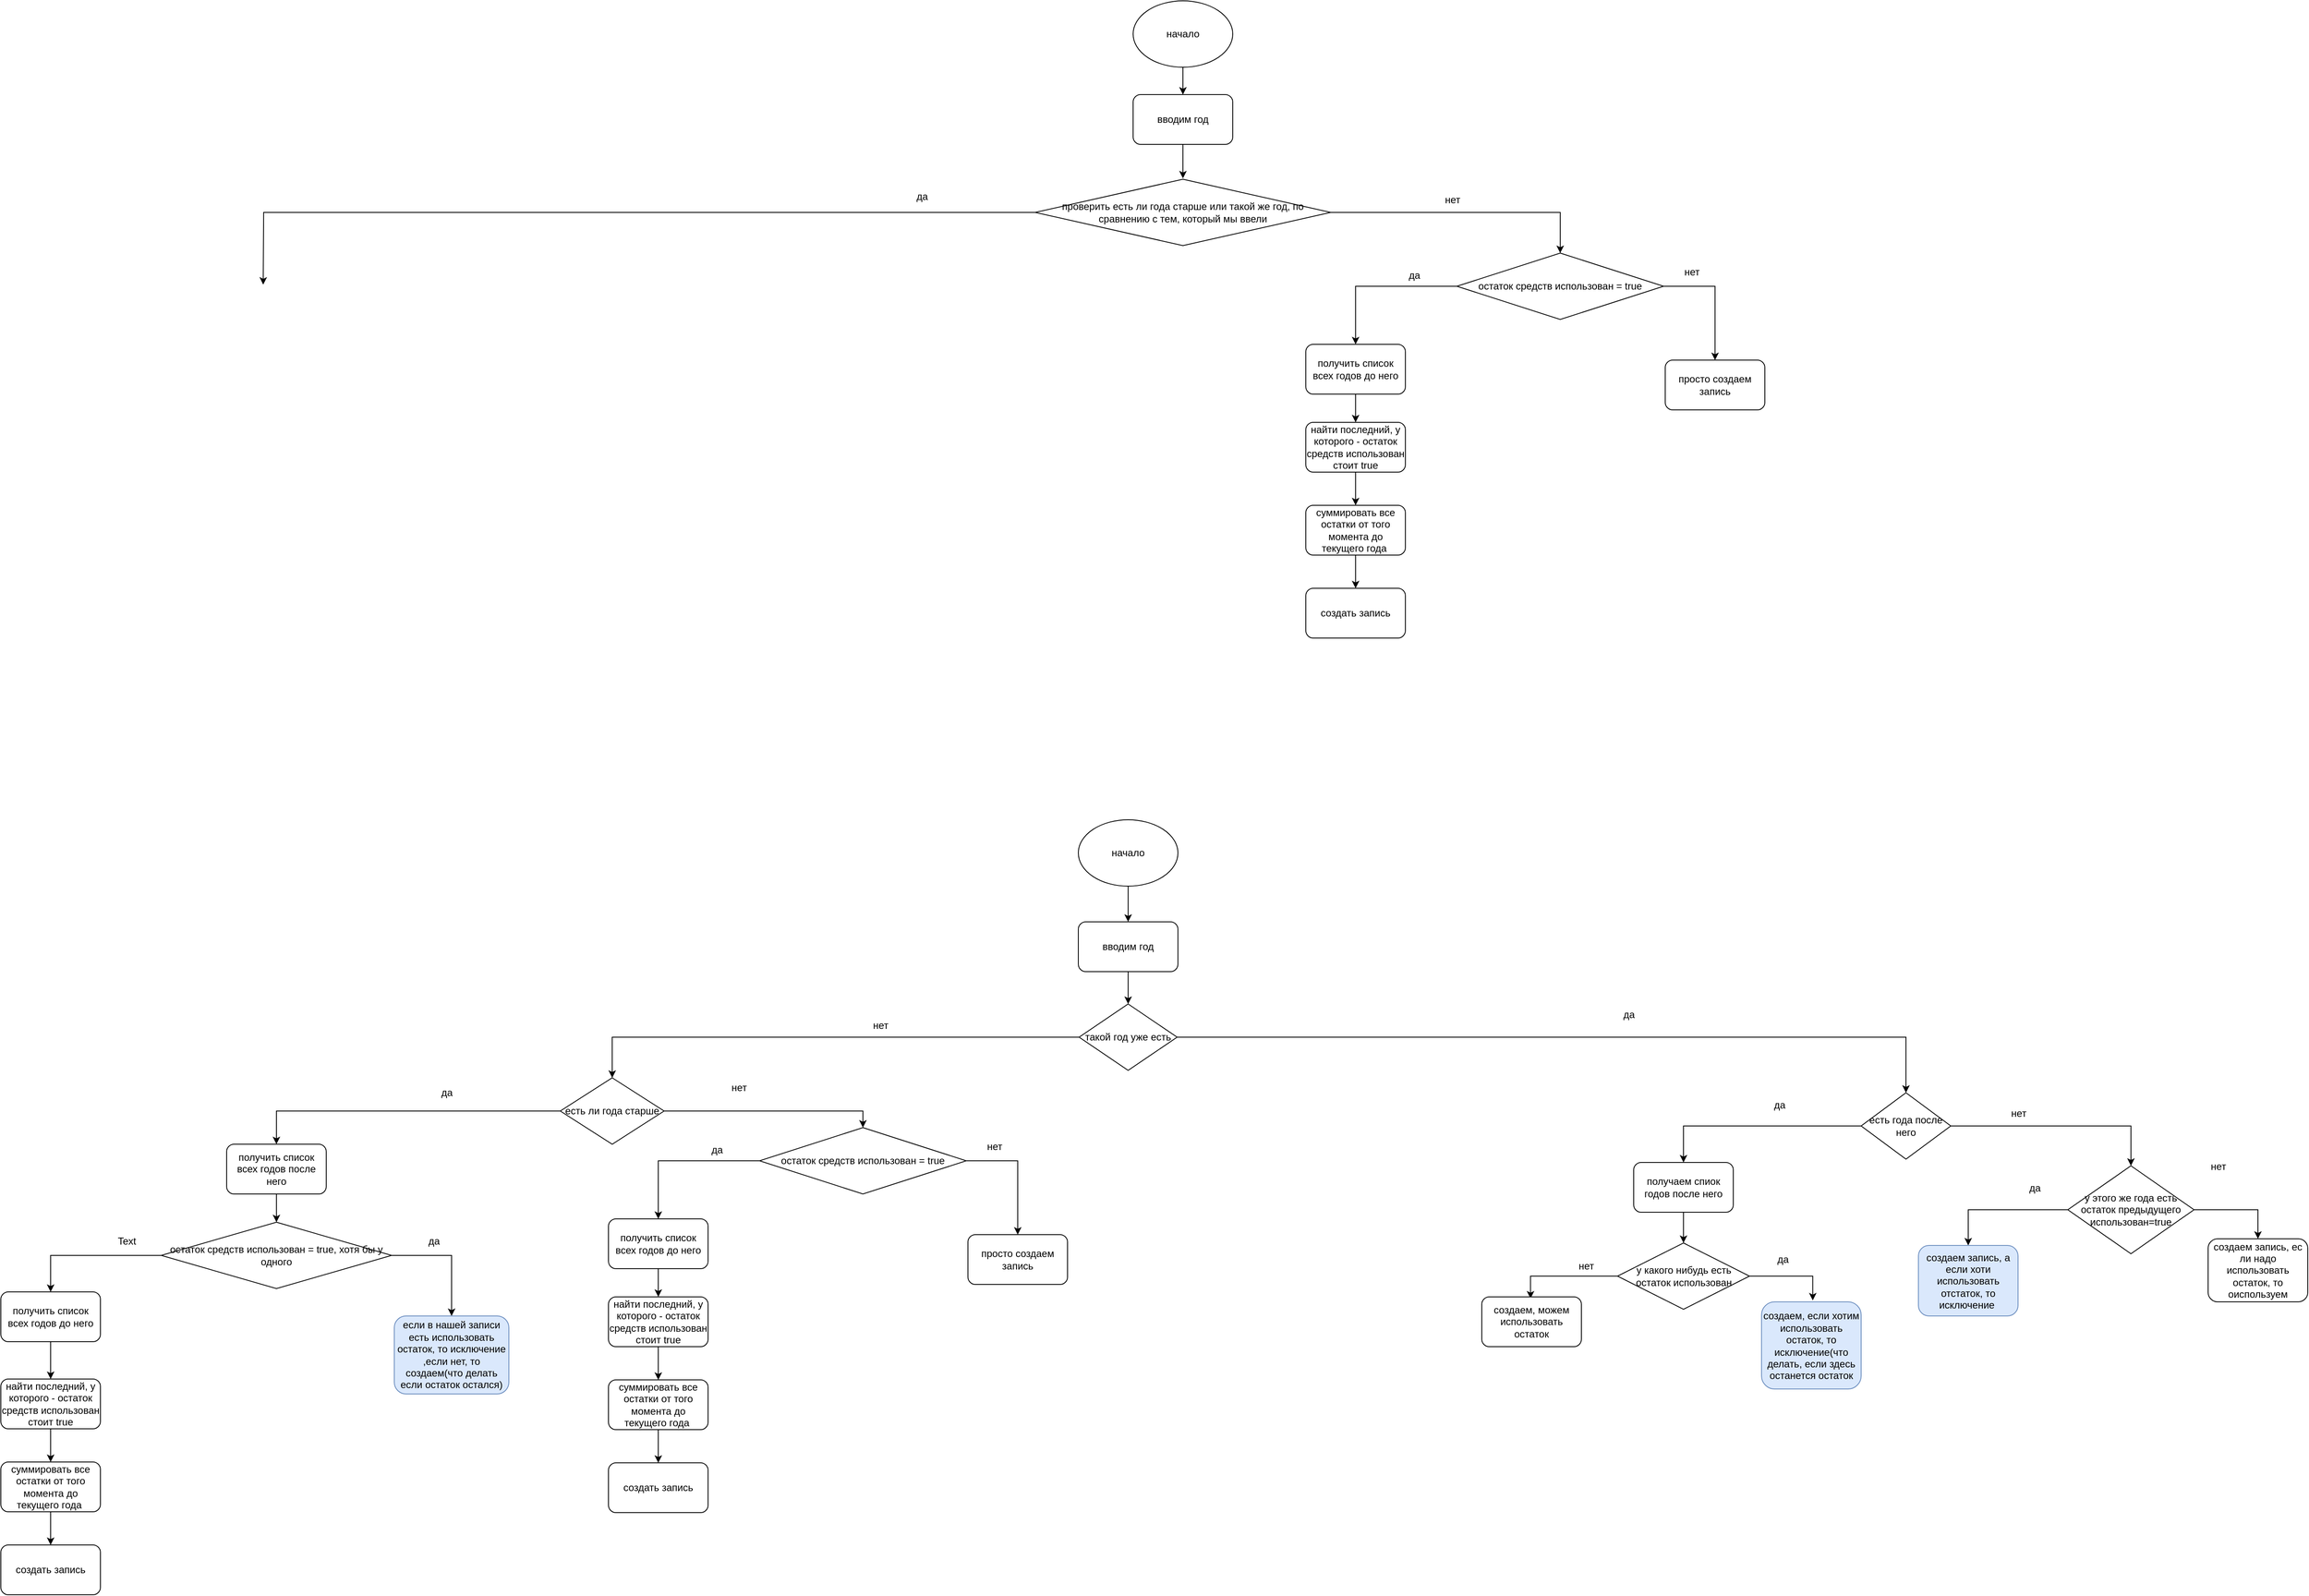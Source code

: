 <mxfile version="26.2.13">
  <diagram name="Страница — 1" id="zv4xUFrWUmvOHHc0taLi">
    <mxGraphModel dx="1680" dy="948" grid="0" gridSize="10" guides="1" tooltips="1" connect="1" arrows="1" fold="1" page="1" pageScale="1" pageWidth="3300" pageHeight="4681" math="0" shadow="0">
      <root>
        <mxCell id="0" />
        <mxCell id="1" parent="0" />
        <mxCell id="vVJx2vjfMUpWSvh_OAnS-4" style="edgeStyle=orthogonalEdgeStyle;rounded=0;orthogonalLoop=1;jettySize=auto;html=1;" parent="1" source="vVJx2vjfMUpWSvh_OAnS-1" target="vVJx2vjfMUpWSvh_OAnS-2" edge="1">
          <mxGeometry relative="1" as="geometry" />
        </mxCell>
        <mxCell id="vVJx2vjfMUpWSvh_OAnS-1" value="начало" style="ellipse;whiteSpace=wrap;html=1;" parent="1" vertex="1">
          <mxGeometry x="1826" y="161" width="120" height="80" as="geometry" />
        </mxCell>
        <mxCell id="vVJx2vjfMUpWSvh_OAnS-5" style="edgeStyle=orthogonalEdgeStyle;rounded=0;orthogonalLoop=1;jettySize=auto;html=1;" parent="1" source="vVJx2vjfMUpWSvh_OAnS-2" edge="1">
          <mxGeometry relative="1" as="geometry">
            <mxPoint x="1886" y="375" as="targetPoint" />
          </mxGeometry>
        </mxCell>
        <mxCell id="vVJx2vjfMUpWSvh_OAnS-2" value="вводим год" style="rounded=1;whiteSpace=wrap;html=1;" parent="1" vertex="1">
          <mxGeometry x="1826" y="274" width="120" height="60" as="geometry" />
        </mxCell>
        <mxCell id="vVJx2vjfMUpWSvh_OAnS-23" style="edgeStyle=orthogonalEdgeStyle;rounded=0;orthogonalLoop=1;jettySize=auto;html=1;" parent="1" source="vVJx2vjfMUpWSvh_OAnS-12" target="vVJx2vjfMUpWSvh_OAnS-22" edge="1">
          <mxGeometry relative="1" as="geometry" />
        </mxCell>
        <mxCell id="vVJx2vjfMUpWSvh_OAnS-37" style="edgeStyle=orthogonalEdgeStyle;rounded=0;orthogonalLoop=1;jettySize=auto;html=1;" parent="1" source="vVJx2vjfMUpWSvh_OAnS-12" edge="1">
          <mxGeometry relative="1" as="geometry">
            <mxPoint x="778.053" y="503.032" as="targetPoint" />
          </mxGeometry>
        </mxCell>
        <mxCell id="vVJx2vjfMUpWSvh_OAnS-12" value="проверить есть ли года старше или такой же год, по сравнению с тем, который мы ввели" style="rhombus;whiteSpace=wrap;html=1;" parent="1" vertex="1">
          <mxGeometry x="1708" y="376" width="356" height="80" as="geometry" />
        </mxCell>
        <mxCell id="vVJx2vjfMUpWSvh_OAnS-31" style="edgeStyle=orthogonalEdgeStyle;rounded=0;orthogonalLoop=1;jettySize=auto;html=1;" parent="1" source="vVJx2vjfMUpWSvh_OAnS-14" target="vVJx2vjfMUpWSvh_OAnS-19" edge="1">
          <mxGeometry relative="1" as="geometry" />
        </mxCell>
        <mxCell id="vVJx2vjfMUpWSvh_OAnS-14" value="получить список всех годов до него" style="rounded=1;whiteSpace=wrap;html=1;" parent="1" vertex="1">
          <mxGeometry x="2034" y="575" width="120" height="60" as="geometry" />
        </mxCell>
        <mxCell id="vVJx2vjfMUpWSvh_OAnS-17" value="да" style="text;html=1;align=center;verticalAlign=middle;whiteSpace=wrap;rounded=0;" parent="1" vertex="1">
          <mxGeometry x="1542" y="382" width="60" height="30" as="geometry" />
        </mxCell>
        <mxCell id="vVJx2vjfMUpWSvh_OAnS-18" value="нет" style="text;html=1;align=center;verticalAlign=middle;whiteSpace=wrap;rounded=0;" parent="1" vertex="1">
          <mxGeometry x="2181" y="386" width="60" height="30" as="geometry" />
        </mxCell>
        <mxCell id="vVJx2vjfMUpWSvh_OAnS-32" style="edgeStyle=orthogonalEdgeStyle;rounded=0;orthogonalLoop=1;jettySize=auto;html=1;entryX=0.5;entryY=0;entryDx=0;entryDy=0;" parent="1" source="vVJx2vjfMUpWSvh_OAnS-19" target="vVJx2vjfMUpWSvh_OAnS-21" edge="1">
          <mxGeometry relative="1" as="geometry" />
        </mxCell>
        <mxCell id="vVJx2vjfMUpWSvh_OAnS-19" value="найти последний, у которого - остаток средств использован стоит true" style="rounded=1;whiteSpace=wrap;html=1;" parent="1" vertex="1">
          <mxGeometry x="2034" y="669" width="120" height="60" as="geometry" />
        </mxCell>
        <mxCell id="vVJx2vjfMUpWSvh_OAnS-34" style="edgeStyle=orthogonalEdgeStyle;rounded=0;orthogonalLoop=1;jettySize=auto;html=1;entryX=0.5;entryY=0;entryDx=0;entryDy=0;" parent="1" source="vVJx2vjfMUpWSvh_OAnS-21" target="vVJx2vjfMUpWSvh_OAnS-33" edge="1">
          <mxGeometry relative="1" as="geometry" />
        </mxCell>
        <mxCell id="vVJx2vjfMUpWSvh_OAnS-21" value="суммировать все остатки от того момента до текущего года&amp;nbsp;" style="rounded=1;whiteSpace=wrap;html=1;" parent="1" vertex="1">
          <mxGeometry x="2034" y="769" width="120" height="60" as="geometry" />
        </mxCell>
        <mxCell id="vVJx2vjfMUpWSvh_OAnS-26" style="edgeStyle=orthogonalEdgeStyle;rounded=0;orthogonalLoop=1;jettySize=auto;html=1;" parent="1" source="vVJx2vjfMUpWSvh_OAnS-22" target="vVJx2vjfMUpWSvh_OAnS-24" edge="1">
          <mxGeometry relative="1" as="geometry" />
        </mxCell>
        <mxCell id="vVJx2vjfMUpWSvh_OAnS-29" style="edgeStyle=orthogonalEdgeStyle;rounded=0;orthogonalLoop=1;jettySize=auto;html=1;" parent="1" source="vVJx2vjfMUpWSvh_OAnS-22" target="vVJx2vjfMUpWSvh_OAnS-14" edge="1">
          <mxGeometry relative="1" as="geometry" />
        </mxCell>
        <mxCell id="vVJx2vjfMUpWSvh_OAnS-22" value="остаток средств использован = true" style="rhombus;whiteSpace=wrap;html=1;" parent="1" vertex="1">
          <mxGeometry x="2216" y="465" width="249" height="80" as="geometry" />
        </mxCell>
        <mxCell id="vVJx2vjfMUpWSvh_OAnS-24" value="просто создаем запись" style="rounded=1;whiteSpace=wrap;html=1;" parent="1" vertex="1">
          <mxGeometry x="2467" y="594" width="120" height="60" as="geometry" />
        </mxCell>
        <mxCell id="vVJx2vjfMUpWSvh_OAnS-27" value="нет&amp;nbsp;" style="text;html=1;align=center;verticalAlign=middle;whiteSpace=wrap;rounded=0;" parent="1" vertex="1">
          <mxGeometry x="2471" y="473" width="60" height="30" as="geometry" />
        </mxCell>
        <mxCell id="vVJx2vjfMUpWSvh_OAnS-30" value="да" style="text;html=1;align=center;verticalAlign=middle;whiteSpace=wrap;rounded=0;" parent="1" vertex="1">
          <mxGeometry x="2135" y="477" width="60" height="30" as="geometry" />
        </mxCell>
        <mxCell id="vVJx2vjfMUpWSvh_OAnS-33" value="создать запись" style="rounded=1;whiteSpace=wrap;html=1;" parent="1" vertex="1">
          <mxGeometry x="2034" y="869" width="120" height="60" as="geometry" />
        </mxCell>
        <mxCell id="vVJx2vjfMUpWSvh_OAnS-43" style="edgeStyle=orthogonalEdgeStyle;rounded=0;orthogonalLoop=1;jettySize=auto;html=1;" parent="1" source="vVJx2vjfMUpWSvh_OAnS-44" target="vVJx2vjfMUpWSvh_OAnS-45" edge="1">
          <mxGeometry relative="1" as="geometry" />
        </mxCell>
        <mxCell id="vVJx2vjfMUpWSvh_OAnS-44" value="начало" style="ellipse;whiteSpace=wrap;html=1;" parent="1" vertex="1">
          <mxGeometry x="1760" y="1148" width="120" height="80" as="geometry" />
        </mxCell>
        <mxCell id="vVJx2vjfMUpWSvh_OAnS-47" style="edgeStyle=orthogonalEdgeStyle;rounded=0;orthogonalLoop=1;jettySize=auto;html=1;" parent="1" source="vVJx2vjfMUpWSvh_OAnS-45" target="vVJx2vjfMUpWSvh_OAnS-46" edge="1">
          <mxGeometry relative="1" as="geometry" />
        </mxCell>
        <mxCell id="vVJx2vjfMUpWSvh_OAnS-45" value="вводим год" style="rounded=1;whiteSpace=wrap;html=1;" parent="1" vertex="1">
          <mxGeometry x="1760" y="1271" width="120" height="60" as="geometry" />
        </mxCell>
        <mxCell id="vVJx2vjfMUpWSvh_OAnS-48" style="edgeStyle=orthogonalEdgeStyle;rounded=0;orthogonalLoop=1;jettySize=auto;html=1;entryX=0.5;entryY=0;entryDx=0;entryDy=0;" parent="1" source="vVJx2vjfMUpWSvh_OAnS-46" target="vVJx2vjfMUpWSvh_OAnS-52" edge="1">
          <mxGeometry relative="1" as="geometry">
            <mxPoint x="1227.059" y="1410" as="targetPoint" />
          </mxGeometry>
        </mxCell>
        <mxCell id="vVJx2vjfMUpWSvh_OAnS-49" style="edgeStyle=orthogonalEdgeStyle;rounded=0;orthogonalLoop=1;jettySize=auto;html=1;entryX=0.5;entryY=0;entryDx=0;entryDy=0;" parent="1" source="vVJx2vjfMUpWSvh_OAnS-46" edge="1" target="K0V9Cg7EFA-OF0QRlVKX-1">
          <mxGeometry relative="1" as="geometry">
            <mxPoint x="2917" y="1410" as="targetPoint" />
          </mxGeometry>
        </mxCell>
        <mxCell id="vVJx2vjfMUpWSvh_OAnS-46" value="такой год уже есть" style="rhombus;whiteSpace=wrap;html=1;" parent="1" vertex="1">
          <mxGeometry x="1761" y="1370" width="118" height="80" as="geometry" />
        </mxCell>
        <mxCell id="vVJx2vjfMUpWSvh_OAnS-50" value="нет" style="text;html=1;align=center;verticalAlign=middle;whiteSpace=wrap;rounded=0;" parent="1" vertex="1">
          <mxGeometry x="1492" y="1381" width="60" height="30" as="geometry" />
        </mxCell>
        <mxCell id="vVJx2vjfMUpWSvh_OAnS-51" value="да" style="text;html=1;align=center;verticalAlign=middle;resizable=0;points=[];autosize=1;strokeColor=none;fillColor=none;" parent="1" vertex="1">
          <mxGeometry x="2407" y="1370" width="32" height="26" as="geometry" />
        </mxCell>
        <mxCell id="vVJx2vjfMUpWSvh_OAnS-53" style="edgeStyle=orthogonalEdgeStyle;rounded=0;orthogonalLoop=1;jettySize=auto;html=1;entryX=0.5;entryY=0;entryDx=0;entryDy=0;" parent="1" source="vVJx2vjfMUpWSvh_OAnS-52" target="vVJx2vjfMUpWSvh_OAnS-70" edge="1">
          <mxGeometry relative="1" as="geometry">
            <mxPoint x="783.529" y="1499" as="targetPoint" />
          </mxGeometry>
        </mxCell>
        <mxCell id="vVJx2vjfMUpWSvh_OAnS-54" style="edgeStyle=orthogonalEdgeStyle;rounded=0;orthogonalLoop=1;jettySize=auto;html=1;entryX=0.5;entryY=0;entryDx=0;entryDy=0;" parent="1" source="vVJx2vjfMUpWSvh_OAnS-52" target="vVJx2vjfMUpWSvh_OAnS-65" edge="1">
          <mxGeometry relative="1" as="geometry">
            <mxPoint x="1481.176" y="1499" as="targetPoint" />
          </mxGeometry>
        </mxCell>
        <mxCell id="vVJx2vjfMUpWSvh_OAnS-52" value="есть ли года старше" style="rhombus;whiteSpace=wrap;html=1;" parent="1" vertex="1">
          <mxGeometry x="1136" y="1459" width="125" height="80" as="geometry" />
        </mxCell>
        <mxCell id="vVJx2vjfMUpWSvh_OAnS-55" value="да" style="text;html=1;align=center;verticalAlign=middle;resizable=0;points=[];autosize=1;strokeColor=none;fillColor=none;" parent="1" vertex="1">
          <mxGeometry x="983" y="1464" width="32" height="26" as="geometry" />
        </mxCell>
        <mxCell id="vVJx2vjfMUpWSvh_OAnS-56" value="нет" style="text;html=1;align=center;verticalAlign=middle;resizable=0;points=[];autosize=1;strokeColor=none;fillColor=none;" parent="1" vertex="1">
          <mxGeometry x="1333" y="1458" width="36" height="26" as="geometry" />
        </mxCell>
        <mxCell id="vVJx2vjfMUpWSvh_OAnS-57" style="edgeStyle=orthogonalEdgeStyle;rounded=0;orthogonalLoop=1;jettySize=auto;html=1;" parent="1" source="vVJx2vjfMUpWSvh_OAnS-58" target="vVJx2vjfMUpWSvh_OAnS-60" edge="1">
          <mxGeometry relative="1" as="geometry" />
        </mxCell>
        <mxCell id="vVJx2vjfMUpWSvh_OAnS-58" value="получить список всех годов до него" style="rounded=1;whiteSpace=wrap;html=1;" parent="1" vertex="1">
          <mxGeometry x="1194" y="1629" width="120" height="60" as="geometry" />
        </mxCell>
        <mxCell id="vVJx2vjfMUpWSvh_OAnS-59" style="edgeStyle=orthogonalEdgeStyle;rounded=0;orthogonalLoop=1;jettySize=auto;html=1;entryX=0.5;entryY=0;entryDx=0;entryDy=0;" parent="1" source="vVJx2vjfMUpWSvh_OAnS-60" target="vVJx2vjfMUpWSvh_OAnS-62" edge="1">
          <mxGeometry relative="1" as="geometry" />
        </mxCell>
        <mxCell id="vVJx2vjfMUpWSvh_OAnS-60" value="найти последний, у которого - остаток средств использован стоит true" style="rounded=1;whiteSpace=wrap;html=1;" parent="1" vertex="1">
          <mxGeometry x="1194" y="1723" width="120" height="60" as="geometry" />
        </mxCell>
        <mxCell id="vVJx2vjfMUpWSvh_OAnS-61" style="edgeStyle=orthogonalEdgeStyle;rounded=0;orthogonalLoop=1;jettySize=auto;html=1;entryX=0.5;entryY=0;entryDx=0;entryDy=0;" parent="1" source="vVJx2vjfMUpWSvh_OAnS-62" target="vVJx2vjfMUpWSvh_OAnS-69" edge="1">
          <mxGeometry relative="1" as="geometry" />
        </mxCell>
        <mxCell id="vVJx2vjfMUpWSvh_OAnS-62" value="суммировать все остатки от того момента до текущего года&amp;nbsp;" style="rounded=1;whiteSpace=wrap;html=1;" parent="1" vertex="1">
          <mxGeometry x="1194" y="1823" width="120" height="60" as="geometry" />
        </mxCell>
        <mxCell id="vVJx2vjfMUpWSvh_OAnS-63" style="edgeStyle=orthogonalEdgeStyle;rounded=0;orthogonalLoop=1;jettySize=auto;html=1;" parent="1" source="vVJx2vjfMUpWSvh_OAnS-65" target="vVJx2vjfMUpWSvh_OAnS-66" edge="1">
          <mxGeometry relative="1" as="geometry" />
        </mxCell>
        <mxCell id="vVJx2vjfMUpWSvh_OAnS-64" style="edgeStyle=orthogonalEdgeStyle;rounded=0;orthogonalLoop=1;jettySize=auto;html=1;" parent="1" source="vVJx2vjfMUpWSvh_OAnS-65" target="vVJx2vjfMUpWSvh_OAnS-58" edge="1">
          <mxGeometry relative="1" as="geometry" />
        </mxCell>
        <mxCell id="vVJx2vjfMUpWSvh_OAnS-65" value="остаток средств использован = true" style="rhombus;whiteSpace=wrap;html=1;" parent="1" vertex="1">
          <mxGeometry x="1376" y="1519" width="249" height="80" as="geometry" />
        </mxCell>
        <mxCell id="vVJx2vjfMUpWSvh_OAnS-66" value="просто создаем запись" style="rounded=1;whiteSpace=wrap;html=1;" parent="1" vertex="1">
          <mxGeometry x="1627" y="1648" width="120" height="60" as="geometry" />
        </mxCell>
        <mxCell id="vVJx2vjfMUpWSvh_OAnS-67" value="нет&amp;nbsp;" style="text;html=1;align=center;verticalAlign=middle;whiteSpace=wrap;rounded=0;" parent="1" vertex="1">
          <mxGeometry x="1631" y="1527" width="60" height="30" as="geometry" />
        </mxCell>
        <mxCell id="vVJx2vjfMUpWSvh_OAnS-68" value="да" style="text;html=1;align=center;verticalAlign=middle;whiteSpace=wrap;rounded=0;" parent="1" vertex="1">
          <mxGeometry x="1295" y="1531" width="60" height="30" as="geometry" />
        </mxCell>
        <mxCell id="vVJx2vjfMUpWSvh_OAnS-69" value="создать запись" style="rounded=1;whiteSpace=wrap;html=1;" parent="1" vertex="1">
          <mxGeometry x="1194" y="1923" width="120" height="60" as="geometry" />
        </mxCell>
        <mxCell id="vVJx2vjfMUpWSvh_OAnS-73" style="edgeStyle=orthogonalEdgeStyle;rounded=0;orthogonalLoop=1;jettySize=auto;html=1;" parent="1" source="vVJx2vjfMUpWSvh_OAnS-70" target="vVJx2vjfMUpWSvh_OAnS-72" edge="1">
          <mxGeometry relative="1" as="geometry" />
        </mxCell>
        <mxCell id="vVJx2vjfMUpWSvh_OAnS-70" value="получить список всех годов после него" style="rounded=1;whiteSpace=wrap;html=1;" parent="1" vertex="1">
          <mxGeometry x="734" y="1539" width="120" height="60" as="geometry" />
        </mxCell>
        <mxCell id="vVJx2vjfMUpWSvh_OAnS-75" style="edgeStyle=orthogonalEdgeStyle;rounded=0;orthogonalLoop=1;jettySize=auto;html=1;entryX=0.5;entryY=0;entryDx=0;entryDy=0;" parent="1" source="vVJx2vjfMUpWSvh_OAnS-72" target="vVJx2vjfMUpWSvh_OAnS-81" edge="1">
          <mxGeometry relative="1" as="geometry">
            <mxPoint x="526" y="1718" as="targetPoint" />
          </mxGeometry>
        </mxCell>
        <mxCell id="vVJx2vjfMUpWSvh_OAnS-77" style="edgeStyle=orthogonalEdgeStyle;rounded=0;orthogonalLoop=1;jettySize=auto;html=1;entryX=0.5;entryY=0;entryDx=0;entryDy=0;" parent="1" source="vVJx2vjfMUpWSvh_OAnS-72" target="vVJx2vjfMUpWSvh_OAnS-76" edge="1">
          <mxGeometry relative="1" as="geometry" />
        </mxCell>
        <mxCell id="vVJx2vjfMUpWSvh_OAnS-72" value="остаток средств использован = true, хотя бы у одного" style="rhombus;whiteSpace=wrap;html=1;" parent="1" vertex="1">
          <mxGeometry x="655.25" y="1633" width="277.5" height="80" as="geometry" />
        </mxCell>
        <mxCell id="vVJx2vjfMUpWSvh_OAnS-76" value="если в нашей записи есть использовать остаток, то исключение ,если нет, то создаем(что делать если остаток остался)" style="rounded=1;whiteSpace=wrap;html=1;fillColor=#dae8fc;strokeColor=#6c8ebf;" parent="1" vertex="1">
          <mxGeometry x="936" y="1746" width="138" height="94" as="geometry" />
        </mxCell>
        <mxCell id="vVJx2vjfMUpWSvh_OAnS-78" value="да" style="text;html=1;align=center;verticalAlign=middle;whiteSpace=wrap;rounded=0;" parent="1" vertex="1">
          <mxGeometry x="954" y="1641" width="60" height="30" as="geometry" />
        </mxCell>
        <mxCell id="vVJx2vjfMUpWSvh_OAnS-79" value="Text" style="text;html=1;align=center;verticalAlign=middle;whiteSpace=wrap;rounded=0;" parent="1" vertex="1">
          <mxGeometry x="584" y="1641" width="60" height="30" as="geometry" />
        </mxCell>
        <mxCell id="vVJx2vjfMUpWSvh_OAnS-80" style="edgeStyle=orthogonalEdgeStyle;rounded=0;orthogonalLoop=1;jettySize=auto;html=1;" parent="1" source="vVJx2vjfMUpWSvh_OAnS-81" target="vVJx2vjfMUpWSvh_OAnS-83" edge="1">
          <mxGeometry relative="1" as="geometry" />
        </mxCell>
        <mxCell id="vVJx2vjfMUpWSvh_OAnS-81" value="получить список всех годов до него" style="rounded=1;whiteSpace=wrap;html=1;" parent="1" vertex="1">
          <mxGeometry x="462" y="1717" width="120" height="60" as="geometry" />
        </mxCell>
        <mxCell id="vVJx2vjfMUpWSvh_OAnS-82" style="edgeStyle=orthogonalEdgeStyle;rounded=0;orthogonalLoop=1;jettySize=auto;html=1;entryX=0.5;entryY=0;entryDx=0;entryDy=0;" parent="1" source="vVJx2vjfMUpWSvh_OAnS-83" target="vVJx2vjfMUpWSvh_OAnS-85" edge="1">
          <mxGeometry relative="1" as="geometry" />
        </mxCell>
        <mxCell id="vVJx2vjfMUpWSvh_OAnS-83" value="найти последний, у которого - остаток средств использован стоит true" style="rounded=1;whiteSpace=wrap;html=1;" parent="1" vertex="1">
          <mxGeometry x="462" y="1822" width="120" height="60" as="geometry" />
        </mxCell>
        <mxCell id="vVJx2vjfMUpWSvh_OAnS-84" style="edgeStyle=orthogonalEdgeStyle;rounded=0;orthogonalLoop=1;jettySize=auto;html=1;entryX=0.5;entryY=0;entryDx=0;entryDy=0;" parent="1" source="vVJx2vjfMUpWSvh_OAnS-85" target="vVJx2vjfMUpWSvh_OAnS-86" edge="1">
          <mxGeometry relative="1" as="geometry" />
        </mxCell>
        <mxCell id="vVJx2vjfMUpWSvh_OAnS-85" value="суммировать все остатки от того момента до текущего года&amp;nbsp;" style="rounded=1;whiteSpace=wrap;html=1;" parent="1" vertex="1">
          <mxGeometry x="462" y="1922" width="120" height="60" as="geometry" />
        </mxCell>
        <mxCell id="vVJx2vjfMUpWSvh_OAnS-86" value="создать запись" style="rounded=1;whiteSpace=wrap;html=1;" parent="1" vertex="1">
          <mxGeometry x="462" y="2022" width="120" height="60" as="geometry" />
        </mxCell>
        <mxCell id="K0V9Cg7EFA-OF0QRlVKX-2" style="edgeStyle=orthogonalEdgeStyle;rounded=0;orthogonalLoop=1;jettySize=auto;html=1;" edge="1" parent="1" source="K0V9Cg7EFA-OF0QRlVKX-1" target="K0V9Cg7EFA-OF0QRlVKX-14">
          <mxGeometry relative="1" as="geometry">
            <mxPoint x="2486.667" y="1517" as="targetPoint" />
          </mxGeometry>
        </mxCell>
        <mxCell id="K0V9Cg7EFA-OF0QRlVKX-3" style="edgeStyle=orthogonalEdgeStyle;rounded=0;orthogonalLoop=1;jettySize=auto;html=1;entryX=0.5;entryY=0;entryDx=0;entryDy=0;" edge="1" parent="1" source="K0V9Cg7EFA-OF0QRlVKX-1" target="K0V9Cg7EFA-OF0QRlVKX-7">
          <mxGeometry relative="1" as="geometry">
            <mxPoint x="2995" y="1517" as="targetPoint" />
          </mxGeometry>
        </mxCell>
        <mxCell id="K0V9Cg7EFA-OF0QRlVKX-1" value="есть года после него" style="rhombus;whiteSpace=wrap;html=1;" vertex="1" parent="1">
          <mxGeometry x="2703" y="1477" width="108" height="80" as="geometry" />
        </mxCell>
        <mxCell id="K0V9Cg7EFA-OF0QRlVKX-4" value="нет" style="text;html=1;align=center;verticalAlign=middle;whiteSpace=wrap;rounded=0;" vertex="1" parent="1">
          <mxGeometry x="2863" y="1487" width="60" height="30" as="geometry" />
        </mxCell>
        <mxCell id="K0V9Cg7EFA-OF0QRlVKX-5" value="да" style="text;html=1;align=center;verticalAlign=middle;whiteSpace=wrap;rounded=0;" vertex="1" parent="1">
          <mxGeometry x="2575" y="1477" width="60" height="30" as="geometry" />
        </mxCell>
        <mxCell id="K0V9Cg7EFA-OF0QRlVKX-8" style="edgeStyle=orthogonalEdgeStyle;rounded=0;orthogonalLoop=1;jettySize=auto;html=1;entryX=0.5;entryY=0;entryDx=0;entryDy=0;" edge="1" parent="1" source="K0V9Cg7EFA-OF0QRlVKX-7" target="K0V9Cg7EFA-OF0QRlVKX-10">
          <mxGeometry relative="1" as="geometry">
            <mxPoint x="3187.059" y="1605.0" as="targetPoint" />
          </mxGeometry>
        </mxCell>
        <mxCell id="K0V9Cg7EFA-OF0QRlVKX-11" style="edgeStyle=orthogonalEdgeStyle;rounded=0;orthogonalLoop=1;jettySize=auto;html=1;entryX=0.5;entryY=0;entryDx=0;entryDy=0;" edge="1" parent="1" source="K0V9Cg7EFA-OF0QRlVKX-7" target="K0V9Cg7EFA-OF0QRlVKX-13">
          <mxGeometry relative="1" as="geometry">
            <mxPoint x="2827.059" y="1618" as="targetPoint" />
          </mxGeometry>
        </mxCell>
        <mxCell id="K0V9Cg7EFA-OF0QRlVKX-7" value="у этого же года есть остаток предыдущего использован=true" style="rhombus;whiteSpace=wrap;html=1;" vertex="1" parent="1">
          <mxGeometry x="2952" y="1565" width="152" height="106" as="geometry" />
        </mxCell>
        <mxCell id="K0V9Cg7EFA-OF0QRlVKX-9" value="нет" style="text;html=1;align=center;verticalAlign=middle;resizable=0;points=[];autosize=1;strokeColor=none;fillColor=none;" vertex="1" parent="1">
          <mxGeometry x="3115" y="1553" width="36" height="26" as="geometry" />
        </mxCell>
        <mxCell id="K0V9Cg7EFA-OF0QRlVKX-10" value="создаем запись, ес ли надо использовать остаток, то оиспользуем" style="rounded=1;whiteSpace=wrap;html=1;" vertex="1" parent="1">
          <mxGeometry x="3121" y="1653" width="120" height="76" as="geometry" />
        </mxCell>
        <mxCell id="K0V9Cg7EFA-OF0QRlVKX-12" value="да&lt;div&gt;&lt;br&gt;&lt;/div&gt;" style="text;html=1;align=center;verticalAlign=middle;resizable=0;points=[];autosize=1;strokeColor=none;fillColor=none;" vertex="1" parent="1">
          <mxGeometry x="2896" y="1578" width="32" height="41" as="geometry" />
        </mxCell>
        <mxCell id="K0V9Cg7EFA-OF0QRlVKX-13" value="создаем запись, а если хоти использовать отстаток, то исключение&amp;nbsp;" style="rounded=1;whiteSpace=wrap;html=1;fillColor=#dae8fc;strokeColor=#6c8ebf;" vertex="1" parent="1">
          <mxGeometry x="2772" y="1661" width="120" height="85" as="geometry" />
        </mxCell>
        <mxCell id="K0V9Cg7EFA-OF0QRlVKX-18" style="edgeStyle=orthogonalEdgeStyle;rounded=0;orthogonalLoop=1;jettySize=auto;html=1;entryX=0.5;entryY=0;entryDx=0;entryDy=0;" edge="1" parent="1" source="K0V9Cg7EFA-OF0QRlVKX-14" target="K0V9Cg7EFA-OF0QRlVKX-16">
          <mxGeometry relative="1" as="geometry" />
        </mxCell>
        <mxCell id="K0V9Cg7EFA-OF0QRlVKX-14" value="получаем спиок годов после него" style="rounded=1;whiteSpace=wrap;html=1;" vertex="1" parent="1">
          <mxGeometry x="2429" y="1561" width="120" height="60" as="geometry" />
        </mxCell>
        <mxCell id="K0V9Cg7EFA-OF0QRlVKX-19" style="edgeStyle=orthogonalEdgeStyle;rounded=0;orthogonalLoop=1;jettySize=auto;html=1;" edge="1" parent="1" source="K0V9Cg7EFA-OF0QRlVKX-16">
          <mxGeometry relative="1" as="geometry">
            <mxPoint x="2644.706" y="1727.294" as="targetPoint" />
            <Array as="points">
              <mxPoint x="2645" y="1698" />
            </Array>
          </mxGeometry>
        </mxCell>
        <mxCell id="K0V9Cg7EFA-OF0QRlVKX-20" style="edgeStyle=orthogonalEdgeStyle;rounded=0;orthogonalLoop=1;jettySize=auto;html=1;" edge="1" parent="1" source="K0V9Cg7EFA-OF0QRlVKX-16">
          <mxGeometry relative="1" as="geometry">
            <mxPoint x="2304.706" y="1724.941" as="targetPoint" />
            <Array as="points">
              <mxPoint x="2305" y="1698" />
            </Array>
          </mxGeometry>
        </mxCell>
        <mxCell id="K0V9Cg7EFA-OF0QRlVKX-16" value="у какого нибудь есть остаток использован" style="rhombus;whiteSpace=wrap;html=1;" vertex="1" parent="1">
          <mxGeometry x="2409.5" y="1658" width="159" height="80" as="geometry" />
        </mxCell>
        <mxCell id="K0V9Cg7EFA-OF0QRlVKX-21" value="да" style="text;html=1;align=center;verticalAlign=middle;whiteSpace=wrap;rounded=0;" vertex="1" parent="1">
          <mxGeometry x="2579" y="1663" width="60" height="30" as="geometry" />
        </mxCell>
        <mxCell id="K0V9Cg7EFA-OF0QRlVKX-22" value="создаем, если хотим использовать остаток, то исключение(что делать, если здесь останется остаток" style="rounded=1;whiteSpace=wrap;html=1;fillColor=#dae8fc;strokeColor=#6c8ebf;" vertex="1" parent="1">
          <mxGeometry x="2583" y="1729" width="120" height="105" as="geometry" />
        </mxCell>
        <mxCell id="K0V9Cg7EFA-OF0QRlVKX-23" value="нет" style="text;html=1;align=center;verticalAlign=middle;whiteSpace=wrap;rounded=0;" vertex="1" parent="1">
          <mxGeometry x="2342" y="1671" width="60" height="30" as="geometry" />
        </mxCell>
        <mxCell id="K0V9Cg7EFA-OF0QRlVKX-24" value="создаем, можем использовать остаток" style="rounded=1;whiteSpace=wrap;html=1;" vertex="1" parent="1">
          <mxGeometry x="2246" y="1723" width="120" height="60" as="geometry" />
        </mxCell>
      </root>
    </mxGraphModel>
  </diagram>
</mxfile>
